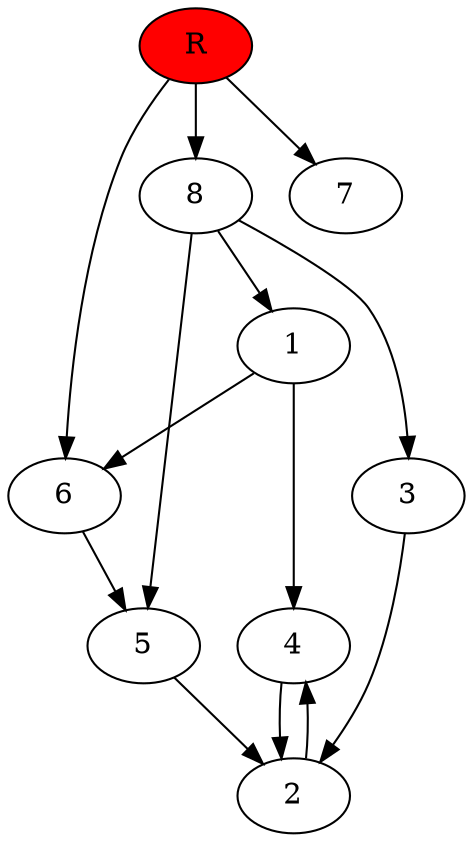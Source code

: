 digraph prb42606 {
	1
	2
	3
	4
	5
	6
	7
	8
	R [fillcolor="#ff0000" style=filled]
	1 -> 4
	1 -> 6
	2 -> 4
	3 -> 2
	4 -> 2
	5 -> 2
	6 -> 5
	8 -> 1
	8 -> 3
	8 -> 5
	R -> 6
	R -> 7
	R -> 8
}

